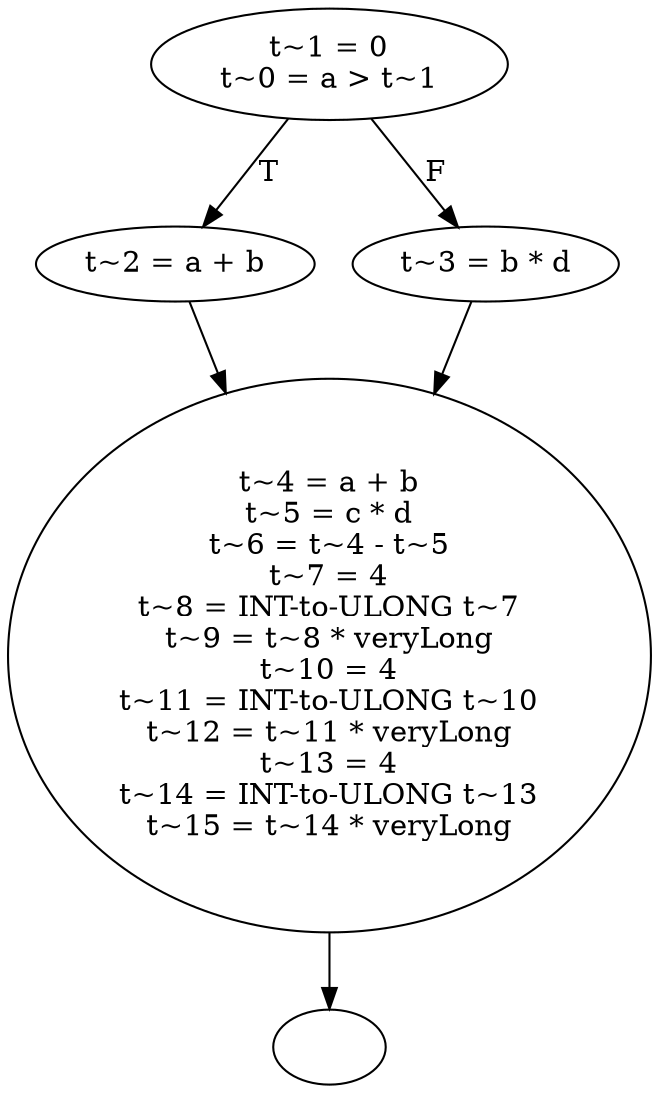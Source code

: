 digraph {
  0 [label=""];
  1 [label="t~1 = 0
t~0 = a > t~1"];
  2 [label="t~2 = a + b"];
  3 [label="t~3 = b * d"];
  4 [label="t~4 = a + b
t~5 = c * d
t~6 = t~4 - t~5
t~7 = 4
t~8 = INT-to-ULONG t~7
t~9 = t~8 * veryLong
t~10 = 4
t~11 = INT-to-ULONG t~10
t~12 = t~11 * veryLong
t~13 = 4
t~14 = INT-to-ULONG t~13
t~15 = t~14 * veryLong"];
  1 -> 2 [label="T"];
  4 -> 0 [label=""];
  3 -> 4 [label=""];
  2 -> 4 [label=""];
  1 -> 3 [label="F"];
}
